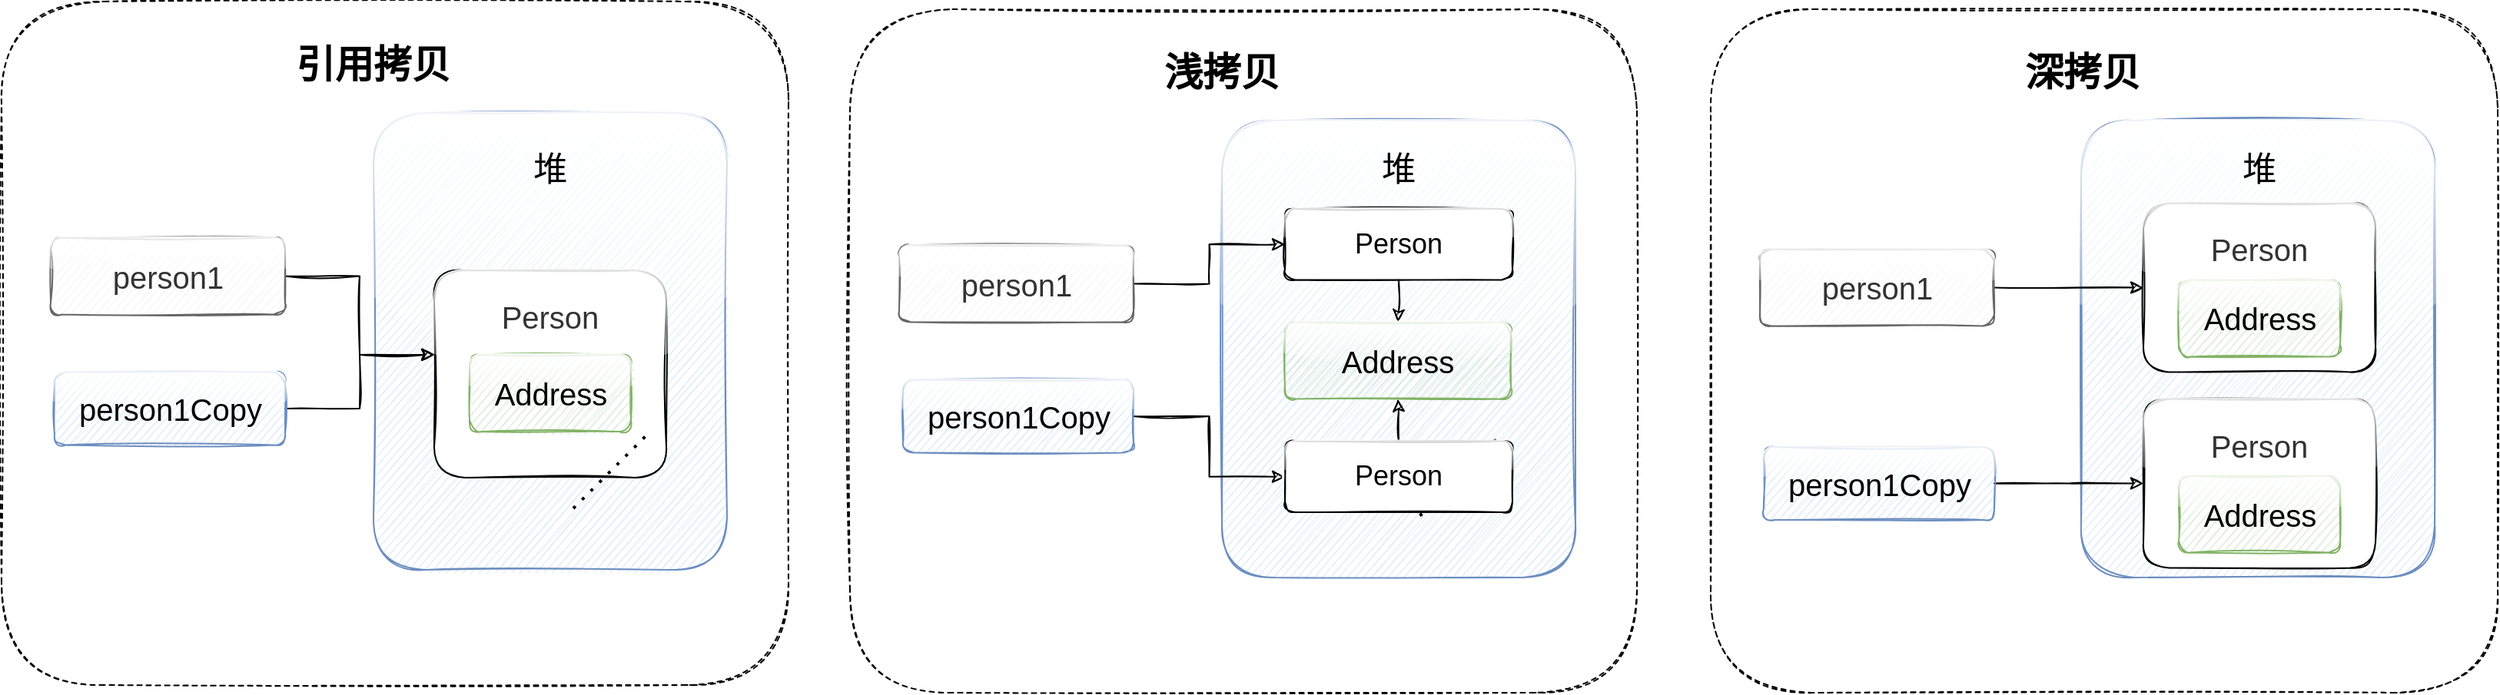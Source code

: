 <mxfile version="13.4.5" type="device"><diagram id="KJUpccsywgqX94dHTPwA" name="Page-1"><mxGraphModel dx="1933" dy="2166" grid="1" gridSize="10" guides="1" tooltips="1" connect="1" arrows="1" fold="1" page="1" pageScale="1" pageWidth="827" pageHeight="1169" math="0" shadow="0"><root><mxCell id="0"/><mxCell id="1" parent="0"/><mxCell id="mM1eiVt6KKhjBTiClW2J-5" value="" style="rounded=1;whiteSpace=wrap;html=1;fontSize=25;shadow=0;sketch=1;dashed=1;" vertex="1" parent="1"><mxGeometry x="-12" y="-310" width="512" height="445" as="geometry"/></mxCell><mxCell id="bZhuFArkW2LyaiNgwJ1O-1" value="引用拷贝" style="text;html=1;strokeColor=none;fillColor=none;align=center;verticalAlign=middle;whiteSpace=wrap;rounded=0;fontSize=25;fontStyle=1;shadow=0;sketch=1;" parent="1" vertex="1"><mxGeometry x="110" y="-280" width="240" height="20" as="geometry"/></mxCell><mxCell id="bZhuFArkW2LyaiNgwJ1O-2" value="" style="rounded=1;whiteSpace=wrap;html=1;glass=1;shadow=0;sketch=1;fillColor=#dae8fc;strokeColor=#6c8ebf;" parent="1" vertex="1"><mxGeometry x="230" y="-237.5" width="230" height="297.5" as="geometry"/></mxCell><mxCell id="mM1eiVt6KKhjBTiClW2J-4" style="edgeStyle=orthogonalEdgeStyle;rounded=0;orthogonalLoop=1;jettySize=auto;html=1;entryX=0.003;entryY=0.407;entryDx=0;entryDy=0;entryPerimeter=0;fontSize=20;shadow=0;sketch=1;" edge="1" parent="1" source="bZhuFArkW2LyaiNgwJ1O-4" target="bZhuFArkW2LyaiNgwJ1O-17"><mxGeometry relative="1" as="geometry"/></mxCell><mxCell id="bZhuFArkW2LyaiNgwJ1O-4" value="&lt;font style=&quot;font-size: 20px;&quot;&gt;person1Copy&lt;/font&gt;" style="rounded=1;whiteSpace=wrap;html=1;glass=1;shadow=0;sketch=1;fillColor=#dae8fc;strokeColor=#6c8ebf;fontSize=20;" parent="1" vertex="1"><mxGeometry x="22.5" y="-68.75" width="150" height="47.5" as="geometry"/></mxCell><mxCell id="mM1eiVt6KKhjBTiClW2J-2" style="edgeStyle=orthogonalEdgeStyle;rounded=0;orthogonalLoop=1;jettySize=auto;html=1;fontSize=20;shadow=0;sketch=1;" edge="1" parent="1" source="bZhuFArkW2LyaiNgwJ1O-6" target="bZhuFArkW2LyaiNgwJ1O-17"><mxGeometry relative="1" as="geometry"><Array as="points"><mxPoint x="221" y="-131"/><mxPoint x="221" y="-80"/></Array></mxGeometry></mxCell><mxCell id="bZhuFArkW2LyaiNgwJ1O-6" value="person1" style="rounded=1;whiteSpace=wrap;html=1;glass=1;shadow=0;sketch=1;fillColor=#f5f5f5;strokeColor=#666666;fontColor=#333333;fontSize=20;" parent="1" vertex="1"><mxGeometry x="20" y="-156.25" width="152.5" height="50" as="geometry"/></mxCell><mxCell id="bZhuFArkW2LyaiNgwJ1O-7" value="&lt;font style=&quot;font-size: 22px;&quot;&gt;堆&lt;/font&gt;" style="text;html=1;strokeColor=none;fillColor=none;align=center;verticalAlign=middle;whiteSpace=wrap;rounded=0;opacity=40;fontSize=22;shadow=0;sketch=1;" parent="1" vertex="1"><mxGeometry x="325" y="-210" width="40" height="20" as="geometry"/></mxCell><mxCell id="bZhuFArkW2LyaiNgwJ1O-17" value="" style="rounded=1;whiteSpace=wrap;html=1;glass=1;shadow=0;sketch=1;fontSize=18;" parent="1" vertex="1"><mxGeometry x="269.5" y="-135" width="151" height="135" as="geometry"/></mxCell><mxCell id="bZhuFArkW2LyaiNgwJ1O-18" value="&lt;font style=&quot;font-size: 20px;&quot;&gt;Address&lt;/font&gt;" style="rounded=1;whiteSpace=wrap;html=1;glass=1;shadow=0;sketch=1;fillColor=#d5e8d4;strokeColor=#82b366;fontSize=20;" parent="1" vertex="1"><mxGeometry x="292.5" y="-80" width="105" height="50" as="geometry"/></mxCell><mxCell id="bZhuFArkW2LyaiNgwJ1O-19" value="&lt;font color=&quot;#333333&quot; style=&quot;font-size: 20px;&quot;&gt;&lt;span style=&quot;font-size: 20px;&quot;&gt;Person&lt;/span&gt;&lt;/font&gt;" style="text;html=1;strokeColor=none;fillColor=none;align=center;verticalAlign=middle;whiteSpace=wrap;rounded=0;fontSize=20;shadow=0;sketch=1;" parent="1" vertex="1"><mxGeometry x="325" y="-115" width="40" height="20" as="geometry"/></mxCell><mxCell id="mM1eiVt6KKhjBTiClW2J-6" value="" style="endArrow=none;dashed=1;html=1;dashPattern=1 3;strokeWidth=2;shadow=0;fontSize=25;" edge="1" parent="1"><mxGeometry width="50" height="50" relative="1" as="geometry"><mxPoint x="360" y="20" as="sourcePoint"/><mxPoint x="410" y="-30" as="targetPoint"/></mxGeometry></mxCell><mxCell id="mM1eiVt6KKhjBTiClW2J-7" value="" style="rounded=1;whiteSpace=wrap;html=1;fontSize=25;shadow=0;sketch=1;dashed=1;" vertex="1" parent="1"><mxGeometry x="540" y="-305" width="512" height="445" as="geometry"/></mxCell><mxCell id="mM1eiVt6KKhjBTiClW2J-8" value="浅拷贝" style="text;html=1;strokeColor=none;fillColor=none;align=center;verticalAlign=middle;whiteSpace=wrap;rounded=0;fontSize=25;fontStyle=1;shadow=0;sketch=1;" vertex="1" parent="1"><mxGeometry x="662" y="-275" width="240" height="20" as="geometry"/></mxCell><mxCell id="mM1eiVt6KKhjBTiClW2J-9" value="" style="rounded=1;whiteSpace=wrap;html=1;glass=1;shadow=0;sketch=1;fillColor=#dae8fc;strokeColor=#6c8ebf;" vertex="1" parent="1"><mxGeometry x="782" y="-232.5" width="230" height="297.5" as="geometry"/></mxCell><mxCell id="mM1eiVt6KKhjBTiClW2J-24" style="edgeStyle=orthogonalEdgeStyle;rounded=0;sketch=1;orthogonalLoop=1;jettySize=auto;html=1;entryX=0;entryY=0.5;entryDx=0;entryDy=0;shadow=0;fontSize=25;" edge="1" parent="1" source="mM1eiVt6KKhjBTiClW2J-11" target="mM1eiVt6KKhjBTiClW2J-19"><mxGeometry relative="1" as="geometry"/></mxCell><mxCell id="mM1eiVt6KKhjBTiClW2J-11" value="&lt;font style=&quot;font-size: 20px;&quot;&gt;person1Copy&lt;/font&gt;" style="rounded=1;whiteSpace=wrap;html=1;glass=1;shadow=0;sketch=1;fillColor=#dae8fc;strokeColor=#6c8ebf;fontSize=20;" vertex="1" parent="1"><mxGeometry x="574.5" y="-63.75" width="150" height="47.5" as="geometry"/></mxCell><mxCell id="mM1eiVt6KKhjBTiClW2J-23" style="edgeStyle=orthogonalEdgeStyle;rounded=0;sketch=1;orthogonalLoop=1;jettySize=auto;html=1;entryX=0;entryY=0.5;entryDx=0;entryDy=0;shadow=0;fontSize=25;" edge="1" parent="1" source="mM1eiVt6KKhjBTiClW2J-13" target="mM1eiVt6KKhjBTiClW2J-15"><mxGeometry relative="1" as="geometry"/></mxCell><mxCell id="mM1eiVt6KKhjBTiClW2J-13" value="person1" style="rounded=1;whiteSpace=wrap;html=1;glass=1;shadow=0;sketch=1;fillColor=#f5f5f5;strokeColor=#666666;fontColor=#333333;fontSize=20;" vertex="1" parent="1"><mxGeometry x="572" y="-151.25" width="152.5" height="50" as="geometry"/></mxCell><mxCell id="mM1eiVt6KKhjBTiClW2J-14" value="&lt;font style=&quot;font-size: 22px;&quot;&gt;堆&lt;/font&gt;" style="text;html=1;strokeColor=none;fillColor=none;align=center;verticalAlign=middle;whiteSpace=wrap;rounded=0;opacity=40;fontSize=22;shadow=0;sketch=1;" vertex="1" parent="1"><mxGeometry x="877" y="-210" width="40" height="20" as="geometry"/></mxCell><mxCell id="mM1eiVt6KKhjBTiClW2J-21" style="edgeStyle=orthogonalEdgeStyle;rounded=0;sketch=1;orthogonalLoop=1;jettySize=auto;html=1;entryX=0.5;entryY=0;entryDx=0;entryDy=0;shadow=0;fontSize=25;" edge="1" parent="1" source="mM1eiVt6KKhjBTiClW2J-15" target="mM1eiVt6KKhjBTiClW2J-16"><mxGeometry relative="1" as="geometry"/></mxCell><mxCell id="mM1eiVt6KKhjBTiClW2J-15" value="Person" style="rounded=1;whiteSpace=wrap;html=1;glass=1;shadow=0;sketch=1;fontSize=18;" vertex="1" parent="1"><mxGeometry x="823" y="-175" width="148" height="46.25" as="geometry"/></mxCell><mxCell id="mM1eiVt6KKhjBTiClW2J-16" value="&lt;font style=&quot;font-size: 20px;&quot;&gt;Address&lt;/font&gt;" style="rounded=1;whiteSpace=wrap;html=1;glass=1;shadow=0;sketch=1;fillColor=#d5e8d4;strokeColor=#82b366;fontSize=20;" vertex="1" parent="1"><mxGeometry x="823" y="-101.25" width="147" height="50" as="geometry"/></mxCell><mxCell id="mM1eiVt6KKhjBTiClW2J-18" value="" style="endArrow=none;dashed=1;html=1;dashPattern=1 3;strokeWidth=2;shadow=0;fontSize=25;" edge="1" parent="1" source="mM1eiVt6KKhjBTiClW2J-19"><mxGeometry width="50" height="50" relative="1" as="geometry"><mxPoint x="912" y="25" as="sourcePoint"/><mxPoint x="962" y="-25" as="targetPoint"/></mxGeometry></mxCell><mxCell id="mM1eiVt6KKhjBTiClW2J-22" style="edgeStyle=orthogonalEdgeStyle;rounded=0;sketch=1;orthogonalLoop=1;jettySize=auto;html=1;entryX=0.5;entryY=1;entryDx=0;entryDy=0;shadow=0;fontSize=25;" edge="1" parent="1" source="mM1eiVt6KKhjBTiClW2J-19" target="mM1eiVt6KKhjBTiClW2J-16"><mxGeometry relative="1" as="geometry"/></mxCell><mxCell id="mM1eiVt6KKhjBTiClW2J-19" value="Person" style="rounded=1;whiteSpace=wrap;html=1;glass=1;shadow=0;sketch=1;fontSize=18;" vertex="1" parent="1"><mxGeometry x="823" y="-23.75" width="148" height="46.25" as="geometry"/></mxCell><mxCell id="mM1eiVt6KKhjBTiClW2J-20" value="" style="endArrow=none;dashed=1;html=1;dashPattern=1 3;strokeWidth=2;shadow=0;fontSize=25;" edge="1" parent="1" target="mM1eiVt6KKhjBTiClW2J-19"><mxGeometry width="50" height="50" relative="1" as="geometry"><mxPoint x="912" y="25" as="sourcePoint"/><mxPoint x="962" y="-25" as="targetPoint"/></mxGeometry></mxCell><mxCell id="mM1eiVt6KKhjBTiClW2J-25" value="" style="rounded=1;whiteSpace=wrap;html=1;fontSize=25;shadow=0;sketch=1;dashed=1;" vertex="1" parent="1"><mxGeometry x="1100" y="-305" width="512" height="445" as="geometry"/></mxCell><mxCell id="mM1eiVt6KKhjBTiClW2J-26" value="深拷贝" style="text;html=1;strokeColor=none;fillColor=none;align=center;verticalAlign=middle;whiteSpace=wrap;rounded=0;fontSize=25;fontStyle=1;shadow=0;sketch=1;" vertex="1" parent="1"><mxGeometry x="1222" y="-275" width="240" height="20" as="geometry"/></mxCell><mxCell id="mM1eiVt6KKhjBTiClW2J-27" value="" style="rounded=1;whiteSpace=wrap;html=1;glass=1;shadow=0;sketch=1;fillColor=#dae8fc;strokeColor=#6c8ebf;" vertex="1" parent="1"><mxGeometry x="1341" y="-232.5" width="230" height="297.5" as="geometry"/></mxCell><mxCell id="mM1eiVt6KKhjBTiClW2J-41" style="edgeStyle=orthogonalEdgeStyle;rounded=0;sketch=1;orthogonalLoop=1;jettySize=auto;html=1;entryX=0;entryY=0.5;entryDx=0;entryDy=0;shadow=0;fontSize=25;" edge="1" parent="1" source="mM1eiVt6KKhjBTiClW2J-29" target="mM1eiVt6KKhjBTiClW2J-37"><mxGeometry relative="1" as="geometry"/></mxCell><mxCell id="mM1eiVt6KKhjBTiClW2J-29" value="&lt;font style=&quot;font-size: 20px;&quot;&gt;person1Copy&lt;/font&gt;" style="rounded=1;whiteSpace=wrap;html=1;glass=1;shadow=0;sketch=1;fillColor=#dae8fc;strokeColor=#6c8ebf;fontSize=20;" vertex="1" parent="1"><mxGeometry x="1134.5" y="-20" width="150" height="47.5" as="geometry"/></mxCell><mxCell id="mM1eiVt6KKhjBTiClW2J-40" style="edgeStyle=orthogonalEdgeStyle;rounded=0;sketch=1;orthogonalLoop=1;jettySize=auto;html=1;shadow=0;fontSize=25;" edge="1" parent="1" source="mM1eiVt6KKhjBTiClW2J-31" target="mM1eiVt6KKhjBTiClW2J-33"><mxGeometry relative="1" as="geometry"/></mxCell><mxCell id="mM1eiVt6KKhjBTiClW2J-31" value="person1" style="rounded=1;whiteSpace=wrap;html=1;glass=1;shadow=0;sketch=1;fillColor=#f5f5f5;strokeColor=#666666;fontColor=#333333;fontSize=20;" vertex="1" parent="1"><mxGeometry x="1132" y="-148.75" width="152.5" height="50" as="geometry"/></mxCell><mxCell id="mM1eiVt6KKhjBTiClW2J-32" value="&lt;font style=&quot;font-size: 22px;&quot;&gt;堆&lt;/font&gt;" style="text;html=1;strokeColor=none;fillColor=none;align=center;verticalAlign=middle;whiteSpace=wrap;rounded=0;opacity=40;fontSize=22;shadow=0;sketch=1;" vertex="1" parent="1"><mxGeometry x="1437" y="-210" width="40" height="20" as="geometry"/></mxCell><mxCell id="mM1eiVt6KKhjBTiClW2J-33" value="" style="rounded=1;whiteSpace=wrap;html=1;glass=1;shadow=0;sketch=1;fontSize=18;" vertex="1" parent="1"><mxGeometry x="1381.5" y="-178.75" width="151" height="110" as="geometry"/></mxCell><mxCell id="mM1eiVt6KKhjBTiClW2J-34" value="&lt;font style=&quot;font-size: 20px;&quot;&gt;Address&lt;/font&gt;" style="rounded=1;whiteSpace=wrap;html=1;glass=1;shadow=0;sketch=1;fillColor=#d5e8d4;strokeColor=#82b366;fontSize=20;" vertex="1" parent="1"><mxGeometry x="1404.5" y="-128.75" width="105" height="50" as="geometry"/></mxCell><mxCell id="mM1eiVt6KKhjBTiClW2J-35" value="&lt;font color=&quot;#333333&quot; style=&quot;font-size: 20px;&quot;&gt;&lt;span style=&quot;font-size: 20px;&quot;&gt;Person&lt;/span&gt;&lt;/font&gt;" style="text;html=1;strokeColor=none;fillColor=none;align=center;verticalAlign=middle;whiteSpace=wrap;rounded=0;fontSize=20;shadow=0;sketch=1;" vertex="1" parent="1"><mxGeometry x="1437" y="-158.75" width="40" height="20" as="geometry"/></mxCell><mxCell id="mM1eiVt6KKhjBTiClW2J-36" value="" style="endArrow=none;dashed=1;html=1;dashPattern=1 3;strokeWidth=2;shadow=0;fontSize=25;" edge="1" parent="1"><mxGeometry width="50" height="50" relative="1" as="geometry"><mxPoint x="1472" y="25" as="sourcePoint"/><mxPoint x="1522" y="-25" as="targetPoint"/></mxGeometry></mxCell><mxCell id="mM1eiVt6KKhjBTiClW2J-37" value="" style="rounded=1;whiteSpace=wrap;html=1;glass=1;shadow=0;sketch=1;fontSize=18;" vertex="1" parent="1"><mxGeometry x="1381.5" y="-51.25" width="151" height="110" as="geometry"/></mxCell><mxCell id="mM1eiVt6KKhjBTiClW2J-38" value="&lt;font style=&quot;font-size: 20px;&quot;&gt;Address&lt;/font&gt;" style="rounded=1;whiteSpace=wrap;html=1;glass=1;shadow=0;sketch=1;fillColor=#d5e8d4;strokeColor=#82b366;fontSize=20;" vertex="1" parent="1"><mxGeometry x="1404.5" y="-1.25" width="105" height="50" as="geometry"/></mxCell><mxCell id="mM1eiVt6KKhjBTiClW2J-39" value="&lt;font color=&quot;#333333&quot; style=&quot;font-size: 20px;&quot;&gt;&lt;span style=&quot;font-size: 20px;&quot;&gt;Person&lt;/span&gt;&lt;/font&gt;" style="text;html=1;strokeColor=none;fillColor=none;align=center;verticalAlign=middle;whiteSpace=wrap;rounded=0;fontSize=20;shadow=0;sketch=1;" vertex="1" parent="1"><mxGeometry x="1437" y="-31.25" width="40" height="20" as="geometry"/></mxCell></root></mxGraphModel></diagram></mxfile>